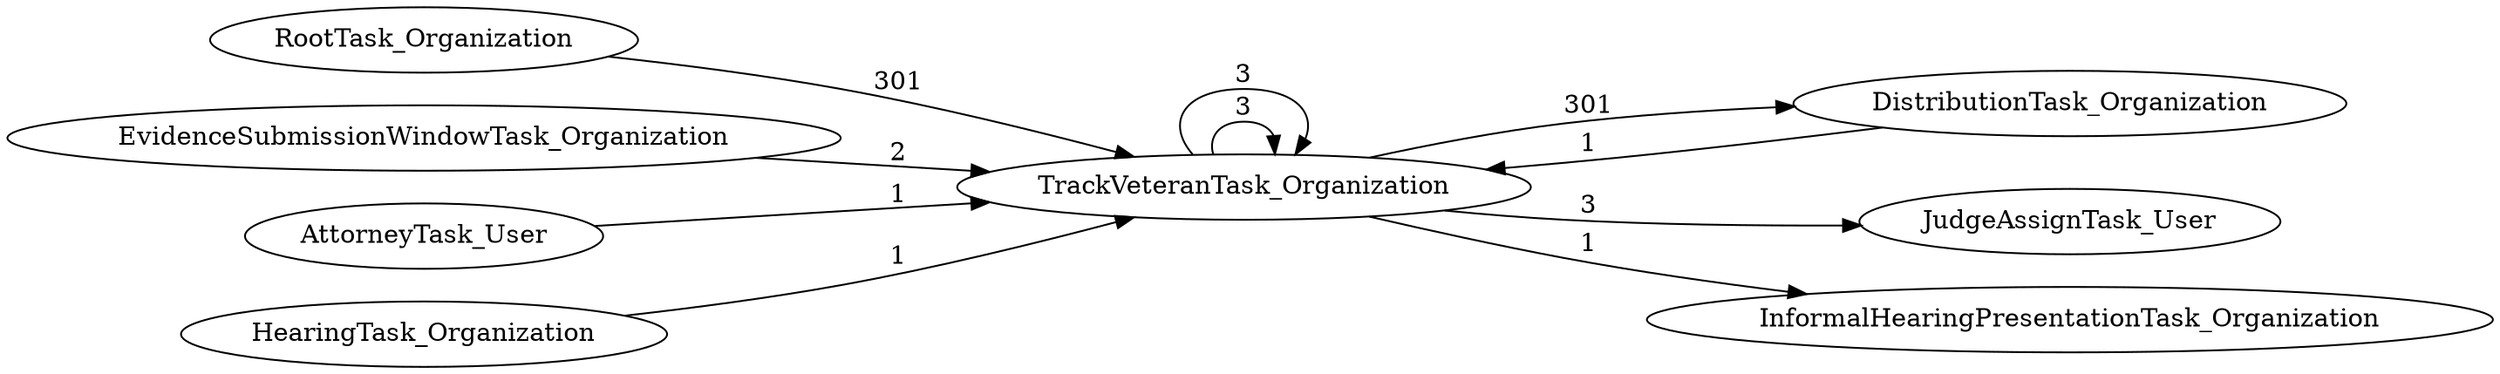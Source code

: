 digraph G {
rankdir="LR";
"TrackVeteranTask_Organization" -> "DistributionTask_Organization" [label=301]
"TrackVeteranTask_Organization" -> "JudgeAssignTask_User" [label=3]
"TrackVeteranTask_Organization" -> "TrackVeteranTask_Organization" [label=3]
"TrackVeteranTask_Organization" -> "InformalHearingPresentationTask_Organization" [label=1]
"RootTask_Organization" -> "TrackVeteranTask_Organization" [label=301]
"TrackVeteranTask_Organization" -> "TrackVeteranTask_Organization" [label=3]
"EvidenceSubmissionWindowTask_Organization" -> "TrackVeteranTask_Organization" [label=2]
"AttorneyTask_User" -> "TrackVeteranTask_Organization" [label=1]
"HearingTask_Organization" -> "TrackVeteranTask_Organization" [label=1]
"DistributionTask_Organization" -> "TrackVeteranTask_Organization" [label=1]
}